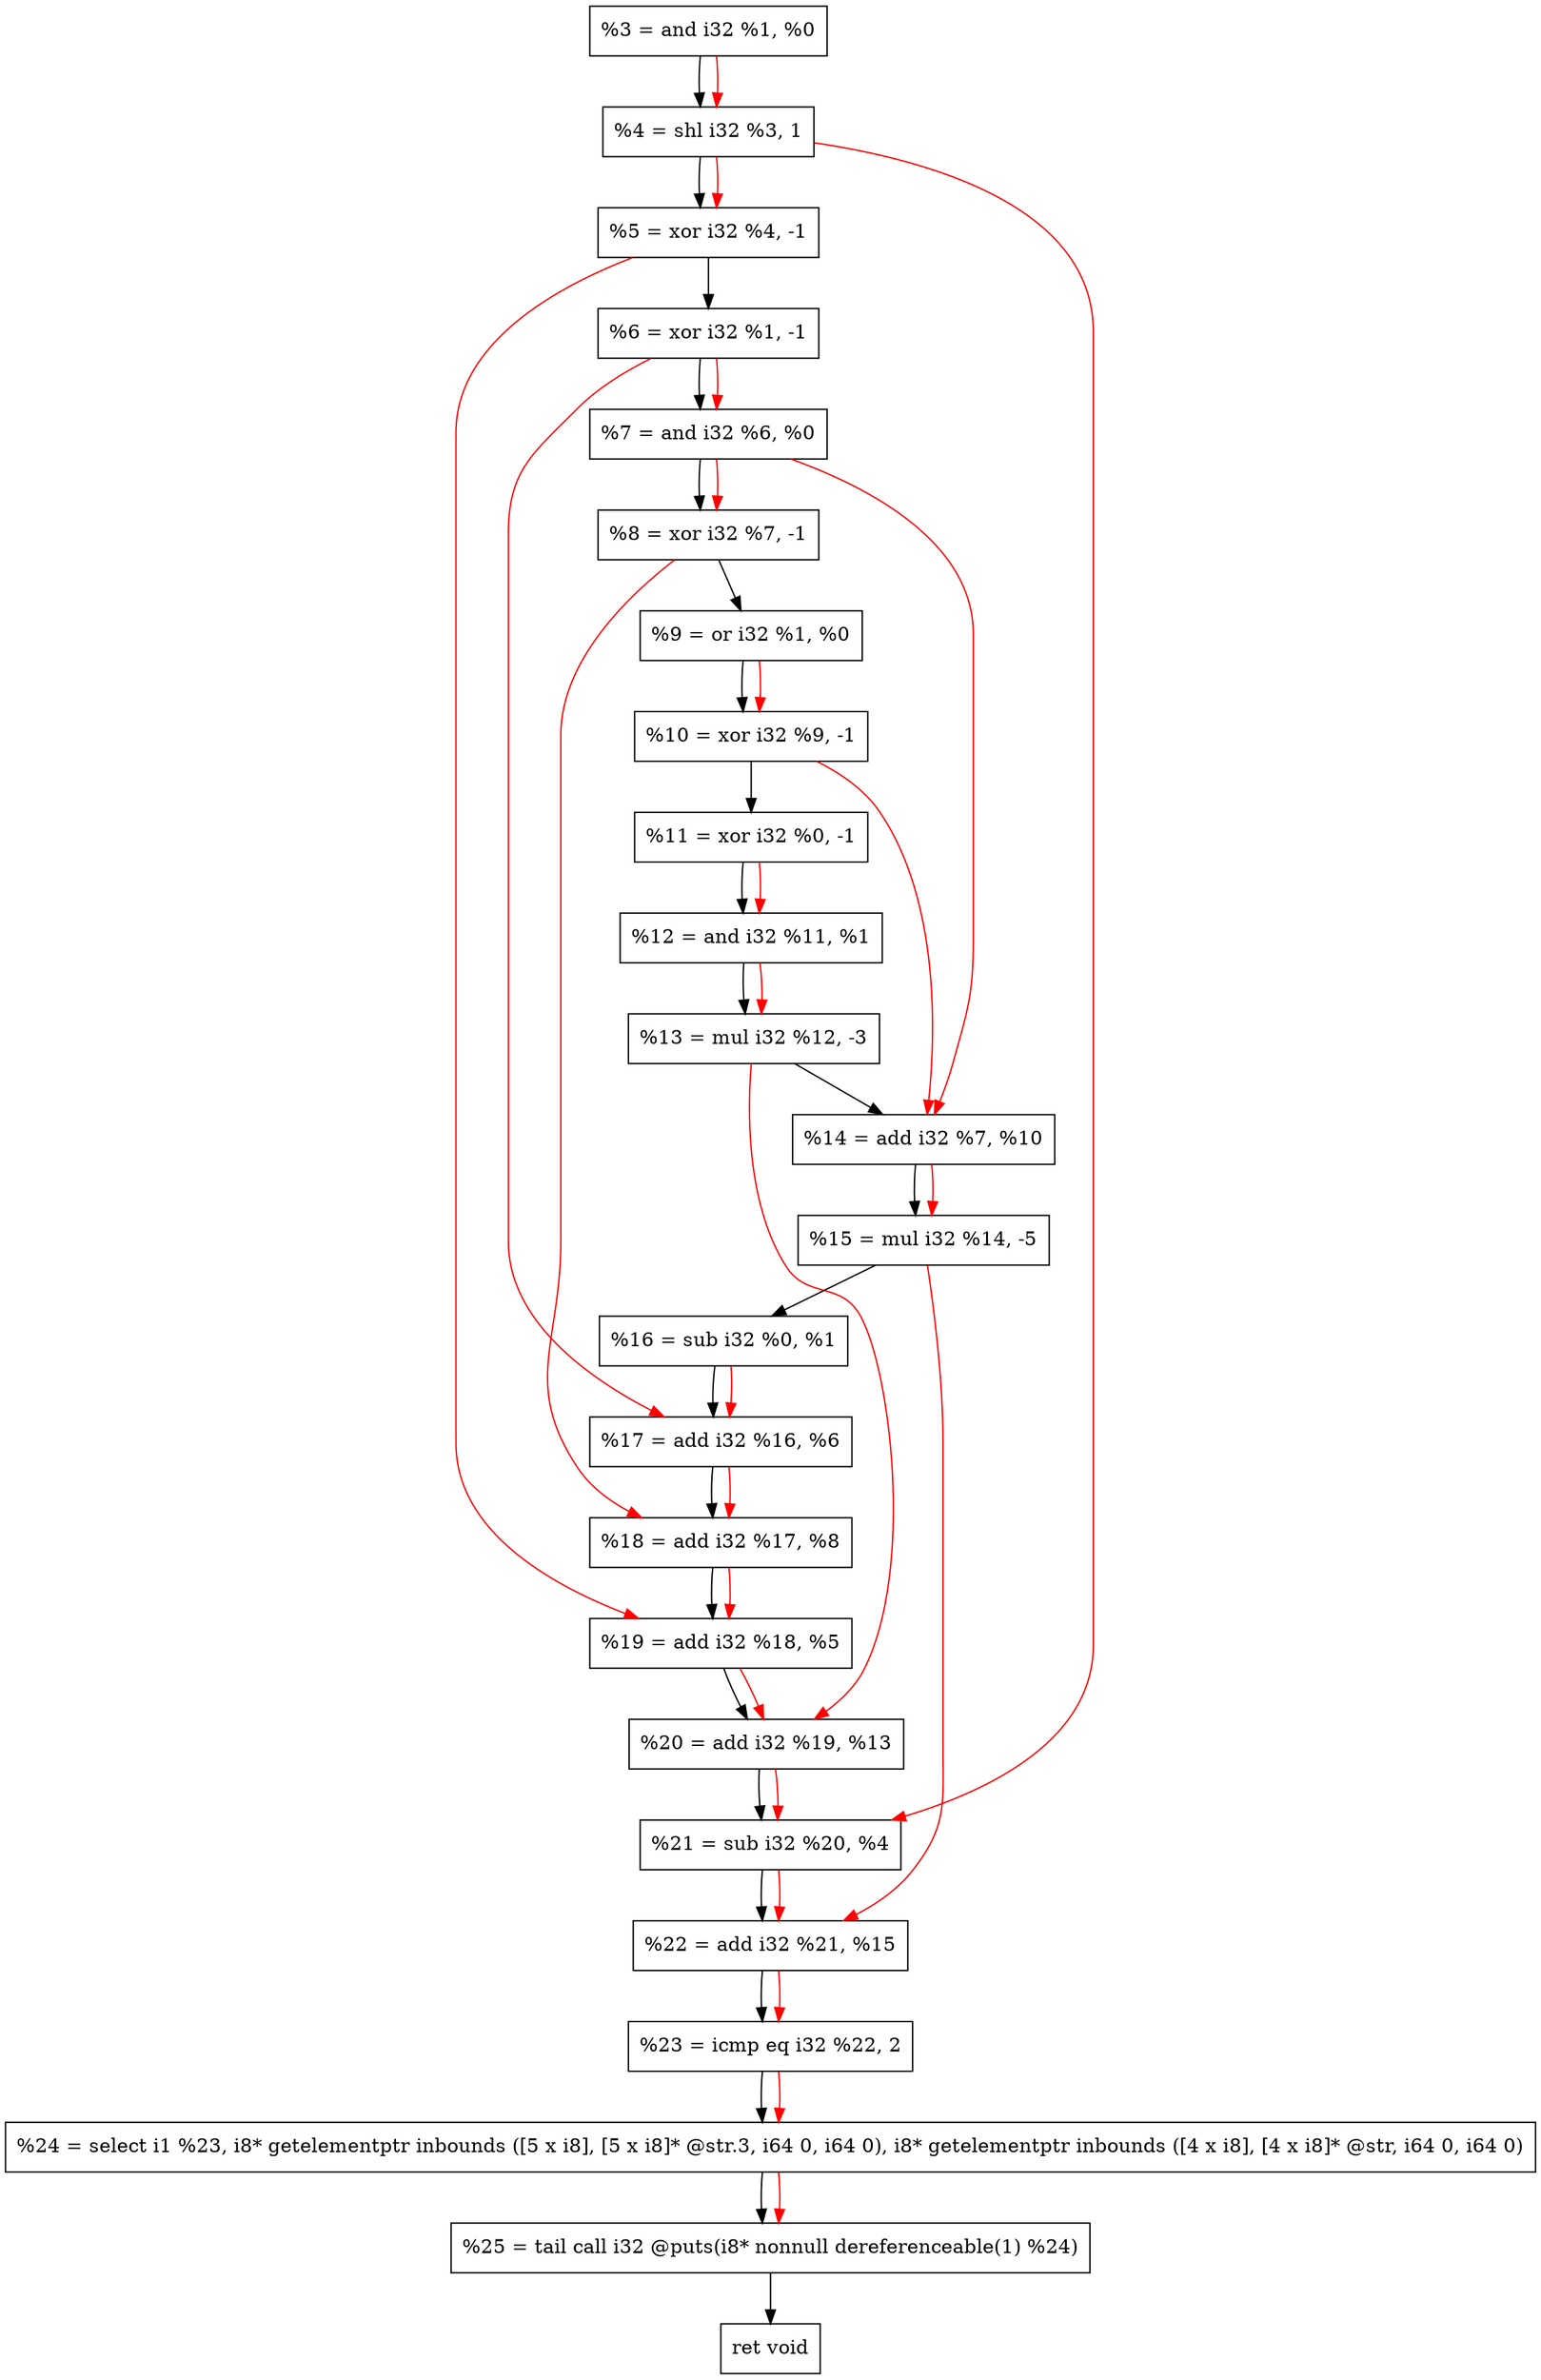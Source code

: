 digraph "DFG for'crackme' function" {
	Node0x20e84b0[shape=record, label="  %3 = and i32 %1, %0"];
	Node0x20e8b60[shape=record, label="  %4 = shl i32 %3, 1"];
	Node0x20e8c20[shape=record, label="  %5 = xor i32 %4, -1"];
	Node0x20e8c90[shape=record, label="  %6 = xor i32 %1, -1"];
	Node0x20e8d00[shape=record, label="  %7 = and i32 %6, %0"];
	Node0x20e8d70[shape=record, label="  %8 = xor i32 %7, -1"];
	Node0x20e8de0[shape=record, label="  %9 = or i32 %1, %0"];
	Node0x20e8e50[shape=record, label="  %10 = xor i32 %9, -1"];
	Node0x20e8ec0[shape=record, label="  %11 = xor i32 %0, -1"];
	Node0x20e8f30[shape=record, label="  %12 = and i32 %11, %1"];
	Node0x20e8fd0[shape=record, label="  %13 = mul i32 %12, -3"];
	Node0x20e9040[shape=record, label="  %14 = add i32 %7, %10"];
	Node0x20e90e0[shape=record, label="  %15 = mul i32 %14, -5"];
	Node0x20e9150[shape=record, label="  %16 = sub i32 %0, %1"];
	Node0x20e91c0[shape=record, label="  %17 = add i32 %16, %6"];
	Node0x20e9230[shape=record, label="  %18 = add i32 %17, %8"];
	Node0x20e92a0[shape=record, label="  %19 = add i32 %18, %5"];
	Node0x20e9310[shape=record, label="  %20 = add i32 %19, %13"];
	Node0x20e9380[shape=record, label="  %21 = sub i32 %20, %4"];
	Node0x20e93f0[shape=record, label="  %22 = add i32 %21, %15"];
	Node0x20e9490[shape=record, label="  %23 = icmp eq i32 %22, 2"];
	Node0x2089268[shape=record, label="  %24 = select i1 %23, i8* getelementptr inbounds ([5 x i8], [5 x i8]* @str.3, i64 0, i64 0), i8* getelementptr inbounds ([4 x i8], [4 x i8]* @str, i64 0, i64 0)"];
	Node0x20e9930[shape=record, label="  %25 = tail call i32 @puts(i8* nonnull dereferenceable(1) %24)"];
	Node0x20e9980[shape=record, label="  ret void"];
	Node0x20e84b0 -> Node0x20e8b60;
	Node0x20e8b60 -> Node0x20e8c20;
	Node0x20e8c20 -> Node0x20e8c90;
	Node0x20e8c90 -> Node0x20e8d00;
	Node0x20e8d00 -> Node0x20e8d70;
	Node0x20e8d70 -> Node0x20e8de0;
	Node0x20e8de0 -> Node0x20e8e50;
	Node0x20e8e50 -> Node0x20e8ec0;
	Node0x20e8ec0 -> Node0x20e8f30;
	Node0x20e8f30 -> Node0x20e8fd0;
	Node0x20e8fd0 -> Node0x20e9040;
	Node0x20e9040 -> Node0x20e90e0;
	Node0x20e90e0 -> Node0x20e9150;
	Node0x20e9150 -> Node0x20e91c0;
	Node0x20e91c0 -> Node0x20e9230;
	Node0x20e9230 -> Node0x20e92a0;
	Node0x20e92a0 -> Node0x20e9310;
	Node0x20e9310 -> Node0x20e9380;
	Node0x20e9380 -> Node0x20e93f0;
	Node0x20e93f0 -> Node0x20e9490;
	Node0x20e9490 -> Node0x2089268;
	Node0x2089268 -> Node0x20e9930;
	Node0x20e9930 -> Node0x20e9980;
edge [color=red]
	Node0x20e84b0 -> Node0x20e8b60;
	Node0x20e8b60 -> Node0x20e8c20;
	Node0x20e8c90 -> Node0x20e8d00;
	Node0x20e8d00 -> Node0x20e8d70;
	Node0x20e8de0 -> Node0x20e8e50;
	Node0x20e8ec0 -> Node0x20e8f30;
	Node0x20e8f30 -> Node0x20e8fd0;
	Node0x20e8d00 -> Node0x20e9040;
	Node0x20e8e50 -> Node0x20e9040;
	Node0x20e9040 -> Node0x20e90e0;
	Node0x20e9150 -> Node0x20e91c0;
	Node0x20e8c90 -> Node0x20e91c0;
	Node0x20e91c0 -> Node0x20e9230;
	Node0x20e8d70 -> Node0x20e9230;
	Node0x20e9230 -> Node0x20e92a0;
	Node0x20e8c20 -> Node0x20e92a0;
	Node0x20e92a0 -> Node0x20e9310;
	Node0x20e8fd0 -> Node0x20e9310;
	Node0x20e9310 -> Node0x20e9380;
	Node0x20e8b60 -> Node0x20e9380;
	Node0x20e9380 -> Node0x20e93f0;
	Node0x20e90e0 -> Node0x20e93f0;
	Node0x20e93f0 -> Node0x20e9490;
	Node0x20e9490 -> Node0x2089268;
	Node0x2089268 -> Node0x20e9930;
}

